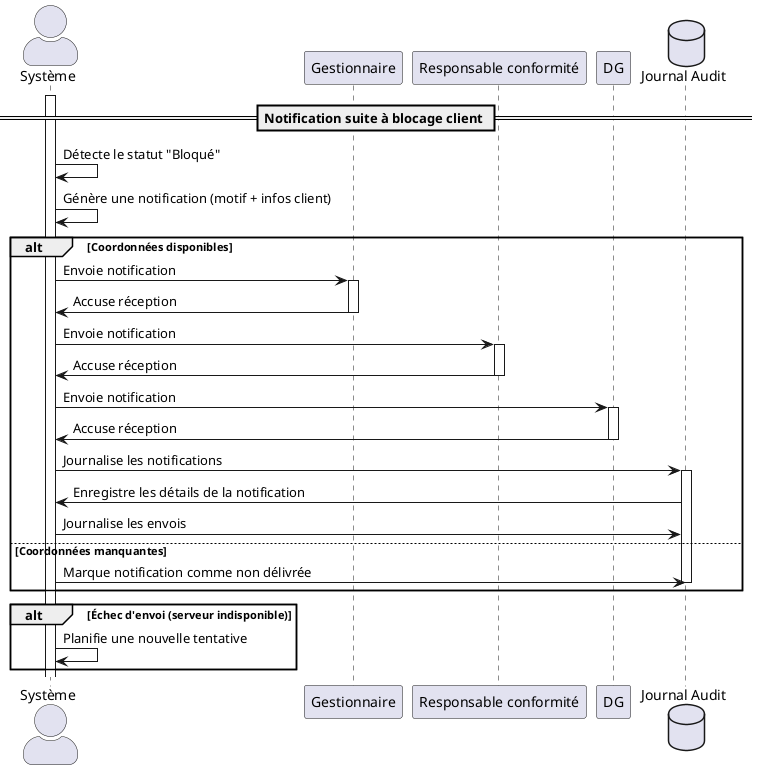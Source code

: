 @startuml UC034
skinparam actorStyle awesome

actor "Système" as Système
participant "Gestionnaire" as Gestionnaire
participant "Responsable conformité" as RespConformité
participant "DG" as DG
database "Journal Audit" as Journal

== Notification suite à blocage client ==
activate Système
Système -> Système : Détecte le statut "Bloqué"
Système -> Système : Génère une notification (motif + infos client)

alt Coordonnées disponibles
    Système -> Gestionnaire : Envoie notification
    activate Gestionnaire
    Gestionnaire -> Système : Accuse réception
    deactivate Gestionnaire
    Système -> RespConformité : Envoie notification
    activate RespConformité
    RespConformité -> Système : Accuse réception
    deactivate RespConformité
    Système -> DG : Envoie notification
    activate DG
    DG -> Système : Accuse réception
    deactivate DG
    Système -> Journal : Journalise les notifications
    activate Journal
    Journal -> Système : Enregistre les détails de la notification
    Système -> Journal : Journalise les envois
else Coordonnées manquantes
    Système -> Journal : Marque notification comme non délivrée
    deactivate Journal
end

alt Échec d'envoi (serveur indisponible)
    Système -> Système : Planifie une nouvelle tentative
end

@enduml

